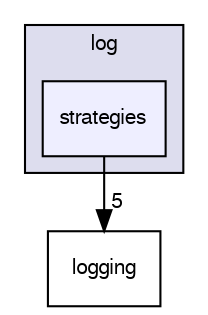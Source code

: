 digraph "/var/lib/jenkins/workspace/kaa_stable/client/client-multi/client-cpp/kaa/log/strategies" {
  bgcolor=transparent;
  compound=true
  node [ fontsize="10", fontname="FreeSans"];
  edge [ labelfontsize="10", labelfontname="FreeSans"];
  subgraph clusterdir_307316089663e495b19829194eebdeab {
    graph [ bgcolor="#ddddee", pencolor="black", label="log" fontname="FreeSans", fontsize="10", URL="dir_307316089663e495b19829194eebdeab.html"]
  dir_69970dd2b9cbb6c42cfaec6e7613b6e9 [shape=box, label="strategies", style="filled", fillcolor="#eeeeff", pencolor="black", URL="dir_69970dd2b9cbb6c42cfaec6e7613b6e9.html"];
  }
  dir_3df7e76c44d941fae8903687d8eead5b [shape=box label="logging" URL="dir_3df7e76c44d941fae8903687d8eead5b.html"];
  dir_69970dd2b9cbb6c42cfaec6e7613b6e9->dir_3df7e76c44d941fae8903687d8eead5b [headlabel="5", labeldistance=1.5 headhref="dir_000026_000027.html"];
}
